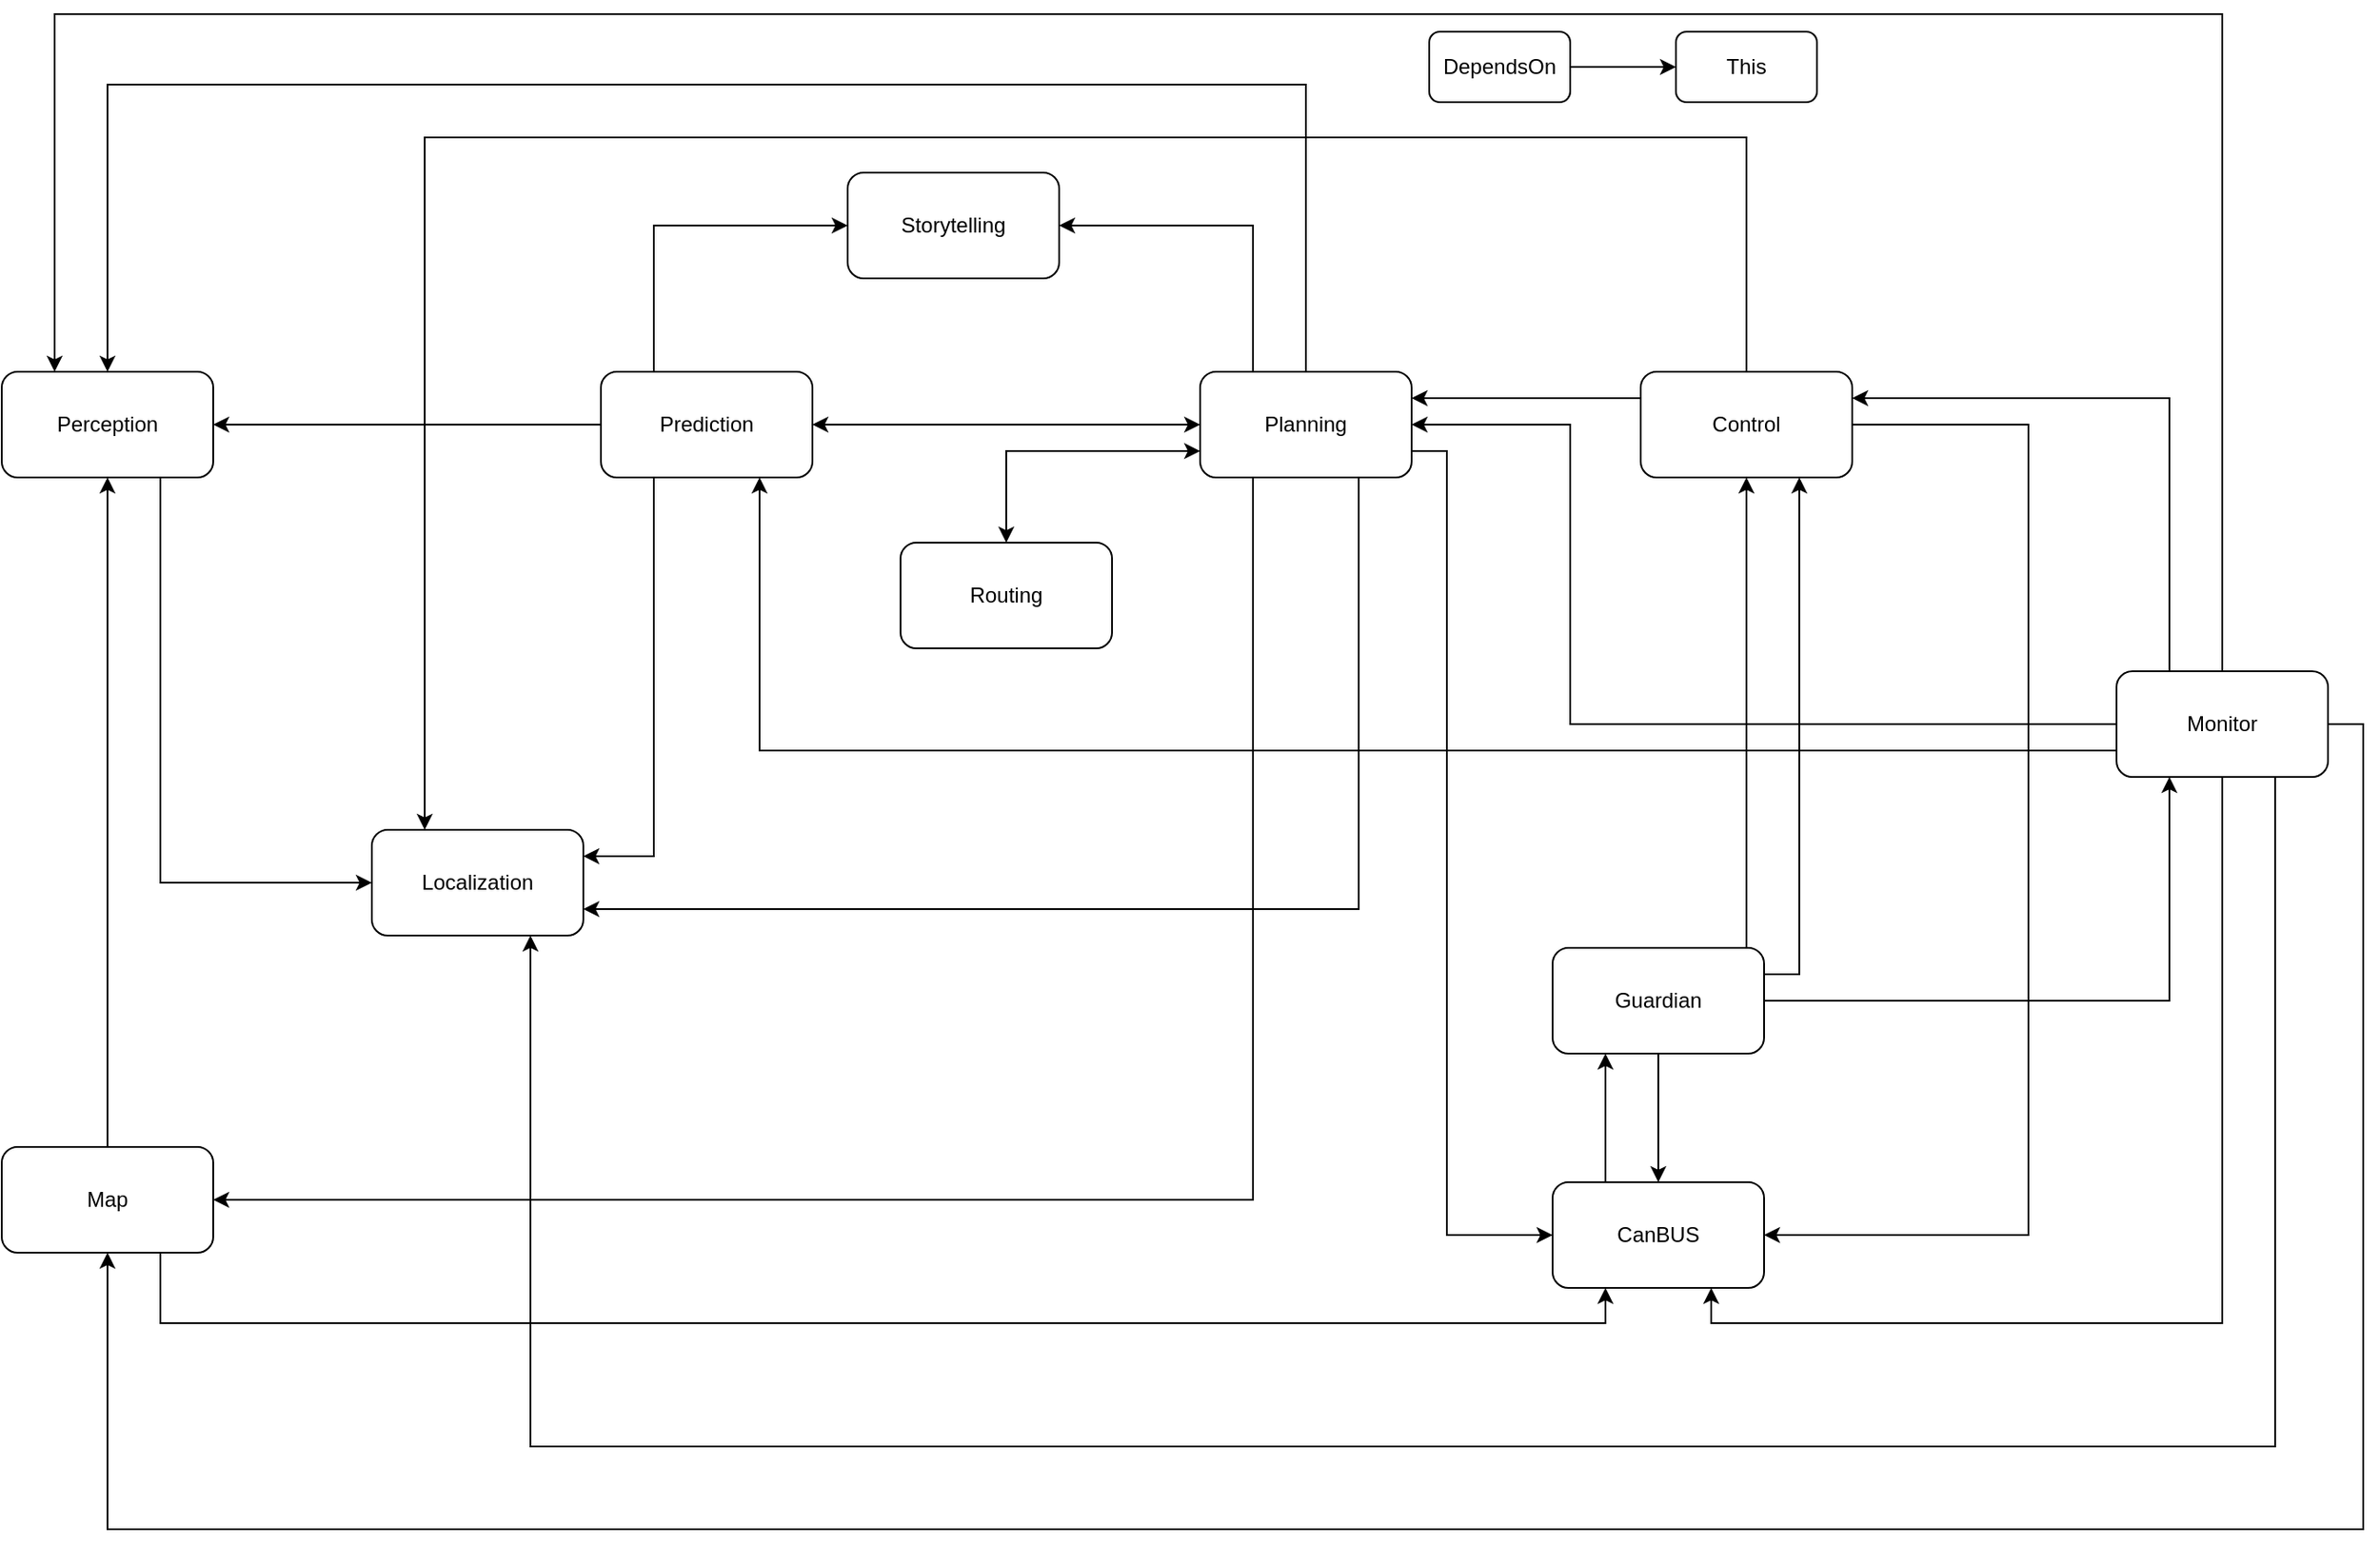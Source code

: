 <mxfile version="17.1.3" type="github">
  <diagram id="q5uySfuGyyFAdlzgSxIf" name="Page-1">
    <mxGraphModel dx="1426" dy="767" grid="1" gridSize="10" guides="1" tooltips="1" connect="1" arrows="1" fold="1" page="1" pageScale="1" pageWidth="850" pageHeight="1100" math="0" shadow="0">
      <root>
        <mxCell id="0" />
        <mxCell id="1" parent="0" />
        <mxCell id="7judBJOATlKyl89qZomi-54" style="edgeStyle=orthogonalEdgeStyle;rounded=0;orthogonalLoop=1;jettySize=auto;html=1;exitX=0.75;exitY=1;exitDx=0;exitDy=0;entryX=0;entryY=0.5;entryDx=0;entryDy=0;" edge="1" parent="1" source="7judBJOATlKyl89qZomi-1" target="7judBJOATlKyl89qZomi-2">
          <mxGeometry relative="1" as="geometry">
            <Array as="points">
              <mxPoint x="200" y="513" />
            </Array>
          </mxGeometry>
        </mxCell>
        <mxCell id="7judBJOATlKyl89qZomi-1" value="Perception" style="rounded=1;whiteSpace=wrap;html=1;" vertex="1" parent="1">
          <mxGeometry x="110" y="223" width="120" height="60" as="geometry" />
        </mxCell>
        <mxCell id="7judBJOATlKyl89qZomi-2" value="Localization" style="rounded=1;whiteSpace=wrap;html=1;" vertex="1" parent="1">
          <mxGeometry x="320" y="483" width="120" height="60" as="geometry" />
        </mxCell>
        <mxCell id="7judBJOATlKyl89qZomi-7" style="edgeStyle=orthogonalEdgeStyle;rounded=0;orthogonalLoop=1;jettySize=auto;html=1;entryX=0;entryY=0.5;entryDx=0;entryDy=0;" edge="1" parent="1" source="7judBJOATlKyl89qZomi-4" target="7judBJOATlKyl89qZomi-6">
          <mxGeometry relative="1" as="geometry" />
        </mxCell>
        <mxCell id="7judBJOATlKyl89qZomi-4" value="DependsOn" style="rounded=1;whiteSpace=wrap;html=1;" vertex="1" parent="1">
          <mxGeometry x="920" y="30" width="80" height="40" as="geometry" />
        </mxCell>
        <mxCell id="7judBJOATlKyl89qZomi-6" value="This" style="rounded=1;whiteSpace=wrap;html=1;" vertex="1" parent="1">
          <mxGeometry x="1060" y="30" width="80" height="40" as="geometry" />
        </mxCell>
        <mxCell id="7judBJOATlKyl89qZomi-10" style="edgeStyle=orthogonalEdgeStyle;rounded=0;orthogonalLoop=1;jettySize=auto;html=1;entryX=1;entryY=0.5;entryDx=0;entryDy=0;exitX=0;exitY=0.5;exitDx=0;exitDy=0;" edge="1" parent="1" source="7judBJOATlKyl89qZomi-8" target="7judBJOATlKyl89qZomi-1">
          <mxGeometry relative="1" as="geometry" />
        </mxCell>
        <mxCell id="7judBJOATlKyl89qZomi-14" style="edgeStyle=orthogonalEdgeStyle;rounded=0;orthogonalLoop=1;jettySize=auto;html=1;exitX=0.25;exitY=0;exitDx=0;exitDy=0;" edge="1" parent="1" source="7judBJOATlKyl89qZomi-8" target="7judBJOATlKyl89qZomi-12">
          <mxGeometry relative="1" as="geometry">
            <Array as="points">
              <mxPoint x="480" y="140" />
              <mxPoint x="480" y="140" />
            </Array>
          </mxGeometry>
        </mxCell>
        <mxCell id="7judBJOATlKyl89qZomi-15" style="edgeStyle=orthogonalEdgeStyle;rounded=0;orthogonalLoop=1;jettySize=auto;html=1;exitX=0.25;exitY=1;exitDx=0;exitDy=0;entryX=1;entryY=0.25;entryDx=0;entryDy=0;" edge="1" parent="1" source="7judBJOATlKyl89qZomi-8" target="7judBJOATlKyl89qZomi-2">
          <mxGeometry relative="1" as="geometry">
            <Array as="points">
              <mxPoint x="480" y="498" />
            </Array>
          </mxGeometry>
        </mxCell>
        <mxCell id="7judBJOATlKyl89qZomi-17" style="edgeStyle=orthogonalEdgeStyle;rounded=0;orthogonalLoop=1;jettySize=auto;html=1;exitX=1;exitY=0.75;exitDx=0;exitDy=0;entryX=0;entryY=0.5;entryDx=0;entryDy=0;" edge="1" parent="1" source="7judBJOATlKyl89qZomi-11" target="7judBJOATlKyl89qZomi-16">
          <mxGeometry relative="1" as="geometry">
            <Array as="points">
              <mxPoint x="930" y="268" />
              <mxPoint x="930" y="713" />
            </Array>
          </mxGeometry>
        </mxCell>
        <mxCell id="7judBJOATlKyl89qZomi-22" style="edgeStyle=orthogonalEdgeStyle;rounded=0;orthogonalLoop=1;jettySize=auto;html=1;exitX=0.25;exitY=1;exitDx=0;exitDy=0;entryX=1;entryY=0.5;entryDx=0;entryDy=0;" edge="1" parent="1" source="7judBJOATlKyl89qZomi-11" target="7judBJOATlKyl89qZomi-21">
          <mxGeometry relative="1" as="geometry">
            <Array as="points">
              <mxPoint x="820" y="693" />
            </Array>
          </mxGeometry>
        </mxCell>
        <mxCell id="7judBJOATlKyl89qZomi-23" style="edgeStyle=orthogonalEdgeStyle;rounded=0;orthogonalLoop=1;jettySize=auto;html=1;exitX=0.5;exitY=0;exitDx=0;exitDy=0;entryX=0.5;entryY=0;entryDx=0;entryDy=0;" edge="1" parent="1" source="7judBJOATlKyl89qZomi-11" target="7judBJOATlKyl89qZomi-1">
          <mxGeometry relative="1" as="geometry">
            <Array as="points">
              <mxPoint x="850" y="60" />
              <mxPoint x="170" y="60" />
            </Array>
          </mxGeometry>
        </mxCell>
        <mxCell id="7judBJOATlKyl89qZomi-25" style="edgeStyle=orthogonalEdgeStyle;rounded=0;orthogonalLoop=1;jettySize=auto;html=1;exitX=0.25;exitY=0;exitDx=0;exitDy=0;entryX=1;entryY=0.5;entryDx=0;entryDy=0;" edge="1" parent="1" source="7judBJOATlKyl89qZomi-11" target="7judBJOATlKyl89qZomi-12">
          <mxGeometry relative="1" as="geometry" />
        </mxCell>
        <mxCell id="7judBJOATlKyl89qZomi-61" style="edgeStyle=orthogonalEdgeStyle;rounded=0;orthogonalLoop=1;jettySize=auto;html=1;exitX=0.75;exitY=1;exitDx=0;exitDy=0;entryX=1;entryY=0.75;entryDx=0;entryDy=0;endArrow=classic;endFill=1;strokeColor=default;" edge="1" parent="1" source="7judBJOATlKyl89qZomi-11" target="7judBJOATlKyl89qZomi-2">
          <mxGeometry relative="1" as="geometry" />
        </mxCell>
        <mxCell id="7judBJOATlKyl89qZomi-11" value="Planning" style="rounded=1;whiteSpace=wrap;html=1;" vertex="1" parent="1">
          <mxGeometry x="790" y="223" width="120" height="60" as="geometry" />
        </mxCell>
        <mxCell id="7judBJOATlKyl89qZomi-12" value="Storytelling" style="rounded=1;whiteSpace=wrap;html=1;" vertex="1" parent="1">
          <mxGeometry x="590" y="110" width="120" height="60" as="geometry" />
        </mxCell>
        <mxCell id="7judBJOATlKyl89qZomi-39" style="edgeStyle=orthogonalEdgeStyle;rounded=0;orthogonalLoop=1;jettySize=auto;html=1;exitX=1;exitY=0.25;exitDx=0;exitDy=0;entryX=0.75;entryY=1;entryDx=0;entryDy=0;startArrow=none;" edge="1" parent="1" source="7judBJOATlKyl89qZomi-35" target="7judBJOATlKyl89qZomi-26">
          <mxGeometry relative="1" as="geometry">
            <Array as="points">
              <mxPoint x="1130" y="565" />
            </Array>
          </mxGeometry>
        </mxCell>
        <mxCell id="7judBJOATlKyl89qZomi-57" style="edgeStyle=orthogonalEdgeStyle;rounded=0;orthogonalLoop=1;jettySize=auto;html=1;exitX=0.25;exitY=0;exitDx=0;exitDy=0;entryX=0.25;entryY=1;entryDx=0;entryDy=0;strokeColor=default;" edge="1" parent="1" source="7judBJOATlKyl89qZomi-16" target="7judBJOATlKyl89qZomi-35">
          <mxGeometry relative="1" as="geometry">
            <Array as="points" />
          </mxGeometry>
        </mxCell>
        <mxCell id="7judBJOATlKyl89qZomi-16" value="CanBUS" style="rounded=1;whiteSpace=wrap;html=1;" vertex="1" parent="1">
          <mxGeometry x="990" y="683" width="120" height="60" as="geometry" />
        </mxCell>
        <mxCell id="7judBJOATlKyl89qZomi-18" value="Routing" style="rounded=1;whiteSpace=wrap;html=1;" vertex="1" parent="1">
          <mxGeometry x="620" y="320" width="120" height="60" as="geometry" />
        </mxCell>
        <mxCell id="7judBJOATlKyl89qZomi-32" style="edgeStyle=orthogonalEdgeStyle;rounded=0;orthogonalLoop=1;jettySize=auto;html=1;exitX=0.75;exitY=1;exitDx=0;exitDy=0;entryX=0.25;entryY=1;entryDx=0;entryDy=0;" edge="1" parent="1" source="7judBJOATlKyl89qZomi-21" target="7judBJOATlKyl89qZomi-16">
          <mxGeometry relative="1" as="geometry">
            <Array as="points">
              <mxPoint x="200" y="763" />
              <mxPoint x="1020" y="763" />
            </Array>
          </mxGeometry>
        </mxCell>
        <mxCell id="7judBJOATlKyl89qZomi-33" style="edgeStyle=orthogonalEdgeStyle;rounded=0;orthogonalLoop=1;jettySize=auto;html=1;exitX=0.5;exitY=0;exitDx=0;exitDy=0;entryX=0.5;entryY=1;entryDx=0;entryDy=0;" edge="1" parent="1" source="7judBJOATlKyl89qZomi-21" target="7judBJOATlKyl89qZomi-1">
          <mxGeometry relative="1" as="geometry">
            <Array as="points" />
          </mxGeometry>
        </mxCell>
        <mxCell id="7judBJOATlKyl89qZomi-21" value="Map" style="rounded=1;whiteSpace=wrap;html=1;" vertex="1" parent="1">
          <mxGeometry x="110" y="663" width="120" height="60" as="geometry" />
        </mxCell>
        <mxCell id="7judBJOATlKyl89qZomi-28" style="edgeStyle=orthogonalEdgeStyle;rounded=0;orthogonalLoop=1;jettySize=auto;html=1;entryX=0.25;entryY=0;entryDx=0;entryDy=0;" edge="1" parent="1" source="7judBJOATlKyl89qZomi-26" target="7judBJOATlKyl89qZomi-2">
          <mxGeometry relative="1" as="geometry">
            <Array as="points">
              <mxPoint x="1100" y="90" />
              <mxPoint x="350" y="90" />
            </Array>
          </mxGeometry>
        </mxCell>
        <mxCell id="7judBJOATlKyl89qZomi-30" style="edgeStyle=orthogonalEdgeStyle;rounded=0;orthogonalLoop=1;jettySize=auto;html=1;entryX=1;entryY=0.25;entryDx=0;entryDy=0;exitX=0.25;exitY=0;exitDx=0;exitDy=0;" edge="1" parent="1" source="7judBJOATlKyl89qZomi-29" target="7judBJOATlKyl89qZomi-26">
          <mxGeometry relative="1" as="geometry" />
        </mxCell>
        <mxCell id="7judBJOATlKyl89qZomi-58" style="edgeStyle=orthogonalEdgeStyle;rounded=0;orthogonalLoop=1;jettySize=auto;html=1;entryX=1;entryY=0.5;entryDx=0;entryDy=0;strokeColor=default;" edge="1" parent="1" source="7judBJOATlKyl89qZomi-26" target="7judBJOATlKyl89qZomi-16">
          <mxGeometry relative="1" as="geometry">
            <Array as="points">
              <mxPoint x="1260" y="253" />
              <mxPoint x="1260" y="713" />
            </Array>
          </mxGeometry>
        </mxCell>
        <mxCell id="7judBJOATlKyl89qZomi-66" style="edgeStyle=orthogonalEdgeStyle;rounded=0;orthogonalLoop=1;jettySize=auto;html=1;exitX=0;exitY=0.25;exitDx=0;exitDy=0;entryX=1;entryY=0.25;entryDx=0;entryDy=0;endArrow=classic;endFill=1;strokeColor=default;" edge="1" parent="1" source="7judBJOATlKyl89qZomi-26" target="7judBJOATlKyl89qZomi-11">
          <mxGeometry relative="1" as="geometry" />
        </mxCell>
        <mxCell id="7judBJOATlKyl89qZomi-26" value="Control" style="rounded=1;whiteSpace=wrap;html=1;" vertex="1" parent="1">
          <mxGeometry x="1040" y="223" width="120" height="60" as="geometry" />
        </mxCell>
        <mxCell id="7judBJOATlKyl89qZomi-41" style="edgeStyle=orthogonalEdgeStyle;rounded=0;orthogonalLoop=1;jettySize=auto;html=1;exitX=0.75;exitY=1;exitDx=0;exitDy=0;entryX=0.75;entryY=1;entryDx=0;entryDy=0;" edge="1" parent="1" source="7judBJOATlKyl89qZomi-29" target="7judBJOATlKyl89qZomi-2">
          <mxGeometry relative="1" as="geometry">
            <Array as="points">
              <mxPoint x="1400" y="833" />
              <mxPoint x="410" y="833" />
            </Array>
          </mxGeometry>
        </mxCell>
        <mxCell id="7judBJOATlKyl89qZomi-42" style="edgeStyle=orthogonalEdgeStyle;rounded=0;orthogonalLoop=1;jettySize=auto;html=1;exitX=1;exitY=0.5;exitDx=0;exitDy=0;entryX=0.5;entryY=1;entryDx=0;entryDy=0;" edge="1" parent="1" source="7judBJOATlKyl89qZomi-29" target="7judBJOATlKyl89qZomi-21">
          <mxGeometry relative="1" as="geometry">
            <Array as="points">
              <mxPoint x="1450" y="423" />
              <mxPoint x="1450" y="880" />
              <mxPoint x="170" y="880" />
            </Array>
          </mxGeometry>
        </mxCell>
        <mxCell id="7judBJOATlKyl89qZomi-43" style="edgeStyle=orthogonalEdgeStyle;rounded=0;orthogonalLoop=1;jettySize=auto;html=1;exitX=0.5;exitY=1;exitDx=0;exitDy=0;entryX=0.75;entryY=1;entryDx=0;entryDy=0;" edge="1" parent="1" source="7judBJOATlKyl89qZomi-29" target="7judBJOATlKyl89qZomi-16">
          <mxGeometry relative="1" as="geometry" />
        </mxCell>
        <mxCell id="7judBJOATlKyl89qZomi-44" style="edgeStyle=orthogonalEdgeStyle;rounded=0;orthogonalLoop=1;jettySize=auto;html=1;exitX=0;exitY=0.5;exitDx=0;exitDy=0;entryX=1;entryY=0.5;entryDx=0;entryDy=0;" edge="1" parent="1" source="7judBJOATlKyl89qZomi-29" target="7judBJOATlKyl89qZomi-11">
          <mxGeometry relative="1" as="geometry">
            <Array as="points">
              <mxPoint x="1000" y="423" />
              <mxPoint x="1000" y="253" />
            </Array>
          </mxGeometry>
        </mxCell>
        <mxCell id="7judBJOATlKyl89qZomi-45" style="edgeStyle=orthogonalEdgeStyle;rounded=0;orthogonalLoop=1;jettySize=auto;html=1;exitX=0.5;exitY=0;exitDx=0;exitDy=0;entryX=0.25;entryY=0;entryDx=0;entryDy=0;" edge="1" parent="1" source="7judBJOATlKyl89qZomi-29" target="7judBJOATlKyl89qZomi-1">
          <mxGeometry relative="1" as="geometry">
            <Array as="points">
              <mxPoint x="1370" y="20" />
              <mxPoint x="140" y="20" />
            </Array>
          </mxGeometry>
        </mxCell>
        <mxCell id="7judBJOATlKyl89qZomi-46" style="edgeStyle=orthogonalEdgeStyle;rounded=0;orthogonalLoop=1;jettySize=auto;html=1;exitX=0;exitY=0.75;exitDx=0;exitDy=0;entryX=0.75;entryY=1;entryDx=0;entryDy=0;" edge="1" parent="1" source="7judBJOATlKyl89qZomi-29" target="7judBJOATlKyl89qZomi-8">
          <mxGeometry relative="1" as="geometry" />
        </mxCell>
        <mxCell id="7judBJOATlKyl89qZomi-29" value="Monitor" style="rounded=1;whiteSpace=wrap;html=1;" vertex="1" parent="1">
          <mxGeometry x="1310" y="393" width="120" height="60" as="geometry" />
        </mxCell>
        <mxCell id="7judBJOATlKyl89qZomi-36" style="edgeStyle=orthogonalEdgeStyle;rounded=0;orthogonalLoop=1;jettySize=auto;html=1;entryX=0.5;entryY=1;entryDx=0;entryDy=0;" edge="1" parent="1" source="7judBJOATlKyl89qZomi-35" target="7judBJOATlKyl89qZomi-26">
          <mxGeometry relative="1" as="geometry">
            <Array as="points">
              <mxPoint x="1100" y="490" />
              <mxPoint x="1100" y="490" />
            </Array>
          </mxGeometry>
        </mxCell>
        <mxCell id="7judBJOATlKyl89qZomi-37" style="edgeStyle=orthogonalEdgeStyle;rounded=0;orthogonalLoop=1;jettySize=auto;html=1;entryX=0.25;entryY=1;entryDx=0;entryDy=0;" edge="1" parent="1" source="7judBJOATlKyl89qZomi-35" target="7judBJOATlKyl89qZomi-29">
          <mxGeometry relative="1" as="geometry" />
        </mxCell>
        <mxCell id="7judBJOATlKyl89qZomi-8" value="Prediction" style="rounded=1;whiteSpace=wrap;html=1;" vertex="1" parent="1">
          <mxGeometry x="450" y="223" width="120" height="60" as="geometry" />
        </mxCell>
        <mxCell id="7judBJOATlKyl89qZomi-59" style="edgeStyle=orthogonalEdgeStyle;rounded=0;orthogonalLoop=1;jettySize=auto;html=1;entryX=0.5;entryY=0;entryDx=0;entryDy=0;strokeColor=default;exitX=0.5;exitY=1;exitDx=0;exitDy=0;" edge="1" parent="1" source="7judBJOATlKyl89qZomi-35" target="7judBJOATlKyl89qZomi-16">
          <mxGeometry relative="1" as="geometry">
            <Array as="points">
              <mxPoint x="1050" y="660" />
              <mxPoint x="1050" y="660" />
            </Array>
          </mxGeometry>
        </mxCell>
        <mxCell id="7judBJOATlKyl89qZomi-35" value="Guardian" style="rounded=1;whiteSpace=wrap;html=1;" vertex="1" parent="1">
          <mxGeometry x="990" y="550" width="120" height="60" as="geometry" />
        </mxCell>
        <mxCell id="7judBJOATlKyl89qZomi-62" value="" style="endArrow=classic;startArrow=classic;html=1;rounded=0;strokeColor=default;exitX=1;exitY=0.5;exitDx=0;exitDy=0;entryX=0;entryY=0.5;entryDx=0;entryDy=0;" edge="1" parent="1" source="7judBJOATlKyl89qZomi-8" target="7judBJOATlKyl89qZomi-11">
          <mxGeometry width="50" height="50" relative="1" as="geometry">
            <mxPoint x="590" y="260" as="sourcePoint" />
            <mxPoint x="640" y="210" as="targetPoint" />
          </mxGeometry>
        </mxCell>
        <mxCell id="7judBJOATlKyl89qZomi-63" value="" style="endArrow=classic;startArrow=classic;html=1;rounded=0;strokeColor=default;exitX=0.5;exitY=0;exitDx=0;exitDy=0;entryX=0;entryY=0.75;entryDx=0;entryDy=0;edgeStyle=orthogonalEdgeStyle;" edge="1" parent="1" source="7judBJOATlKyl89qZomi-18" target="7judBJOATlKyl89qZomi-11">
          <mxGeometry width="50" height="50" relative="1" as="geometry">
            <mxPoint x="580" y="263" as="sourcePoint" />
            <mxPoint x="760" y="263" as="targetPoint" />
          </mxGeometry>
        </mxCell>
      </root>
    </mxGraphModel>
  </diagram>
</mxfile>
